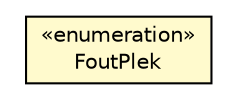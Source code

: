 #!/usr/local/bin/dot
#
# Class diagram 
# Generated by UMLGraph version R5_6-24-gf6e263 (http://www.umlgraph.org/)
#

digraph G {
	edge [fontname="Helvetica",fontsize=10,labelfontname="Helvetica",labelfontsize=10];
	node [fontname="Helvetica",fontsize=10,shape=plaintext];
	nodesep=0.25;
	ranksep=0.5;
	// nl.egem.stuf.stuf0204.FoutPlek
	c56165 [label=<<table title="nl.egem.stuf.stuf0204.FoutPlek" border="0" cellborder="1" cellspacing="0" cellpadding="2" port="p" bgcolor="lemonChiffon" href="./FoutPlek.html">
		<tr><td><table border="0" cellspacing="0" cellpadding="1">
<tr><td align="center" balign="center"> &#171;enumeration&#187; </td></tr>
<tr><td align="center" balign="center"> FoutPlek </td></tr>
		</table></td></tr>
		</table>>, URL="./FoutPlek.html", fontname="Helvetica", fontcolor="black", fontsize=10.0];
}

